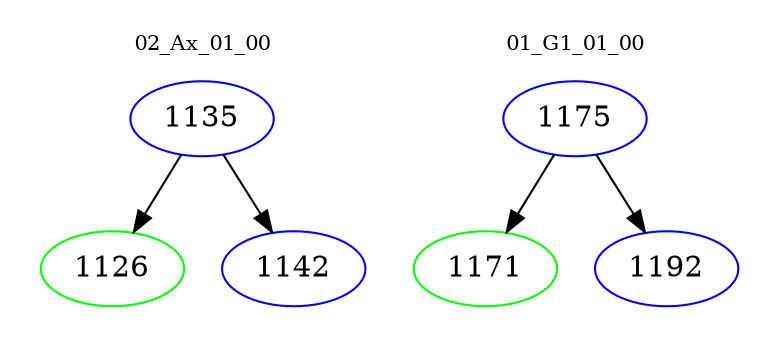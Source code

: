 digraph{
subgraph cluster_0 {
color = white
label = "02_Ax_01_00";
fontsize=10;
T0_1135 [label="1135", color="blue"]
T0_1135 -> T0_1126 [color="black"]
T0_1126 [label="1126", color="green"]
T0_1135 -> T0_1142 [color="black"]
T0_1142 [label="1142", color="blue"]
}
subgraph cluster_1 {
color = white
label = "01_G1_01_00";
fontsize=10;
T1_1175 [label="1175", color="blue"]
T1_1175 -> T1_1171 [color="black"]
T1_1171 [label="1171", color="green"]
T1_1175 -> T1_1192 [color="black"]
T1_1192 [label="1192", color="blue"]
}
}
